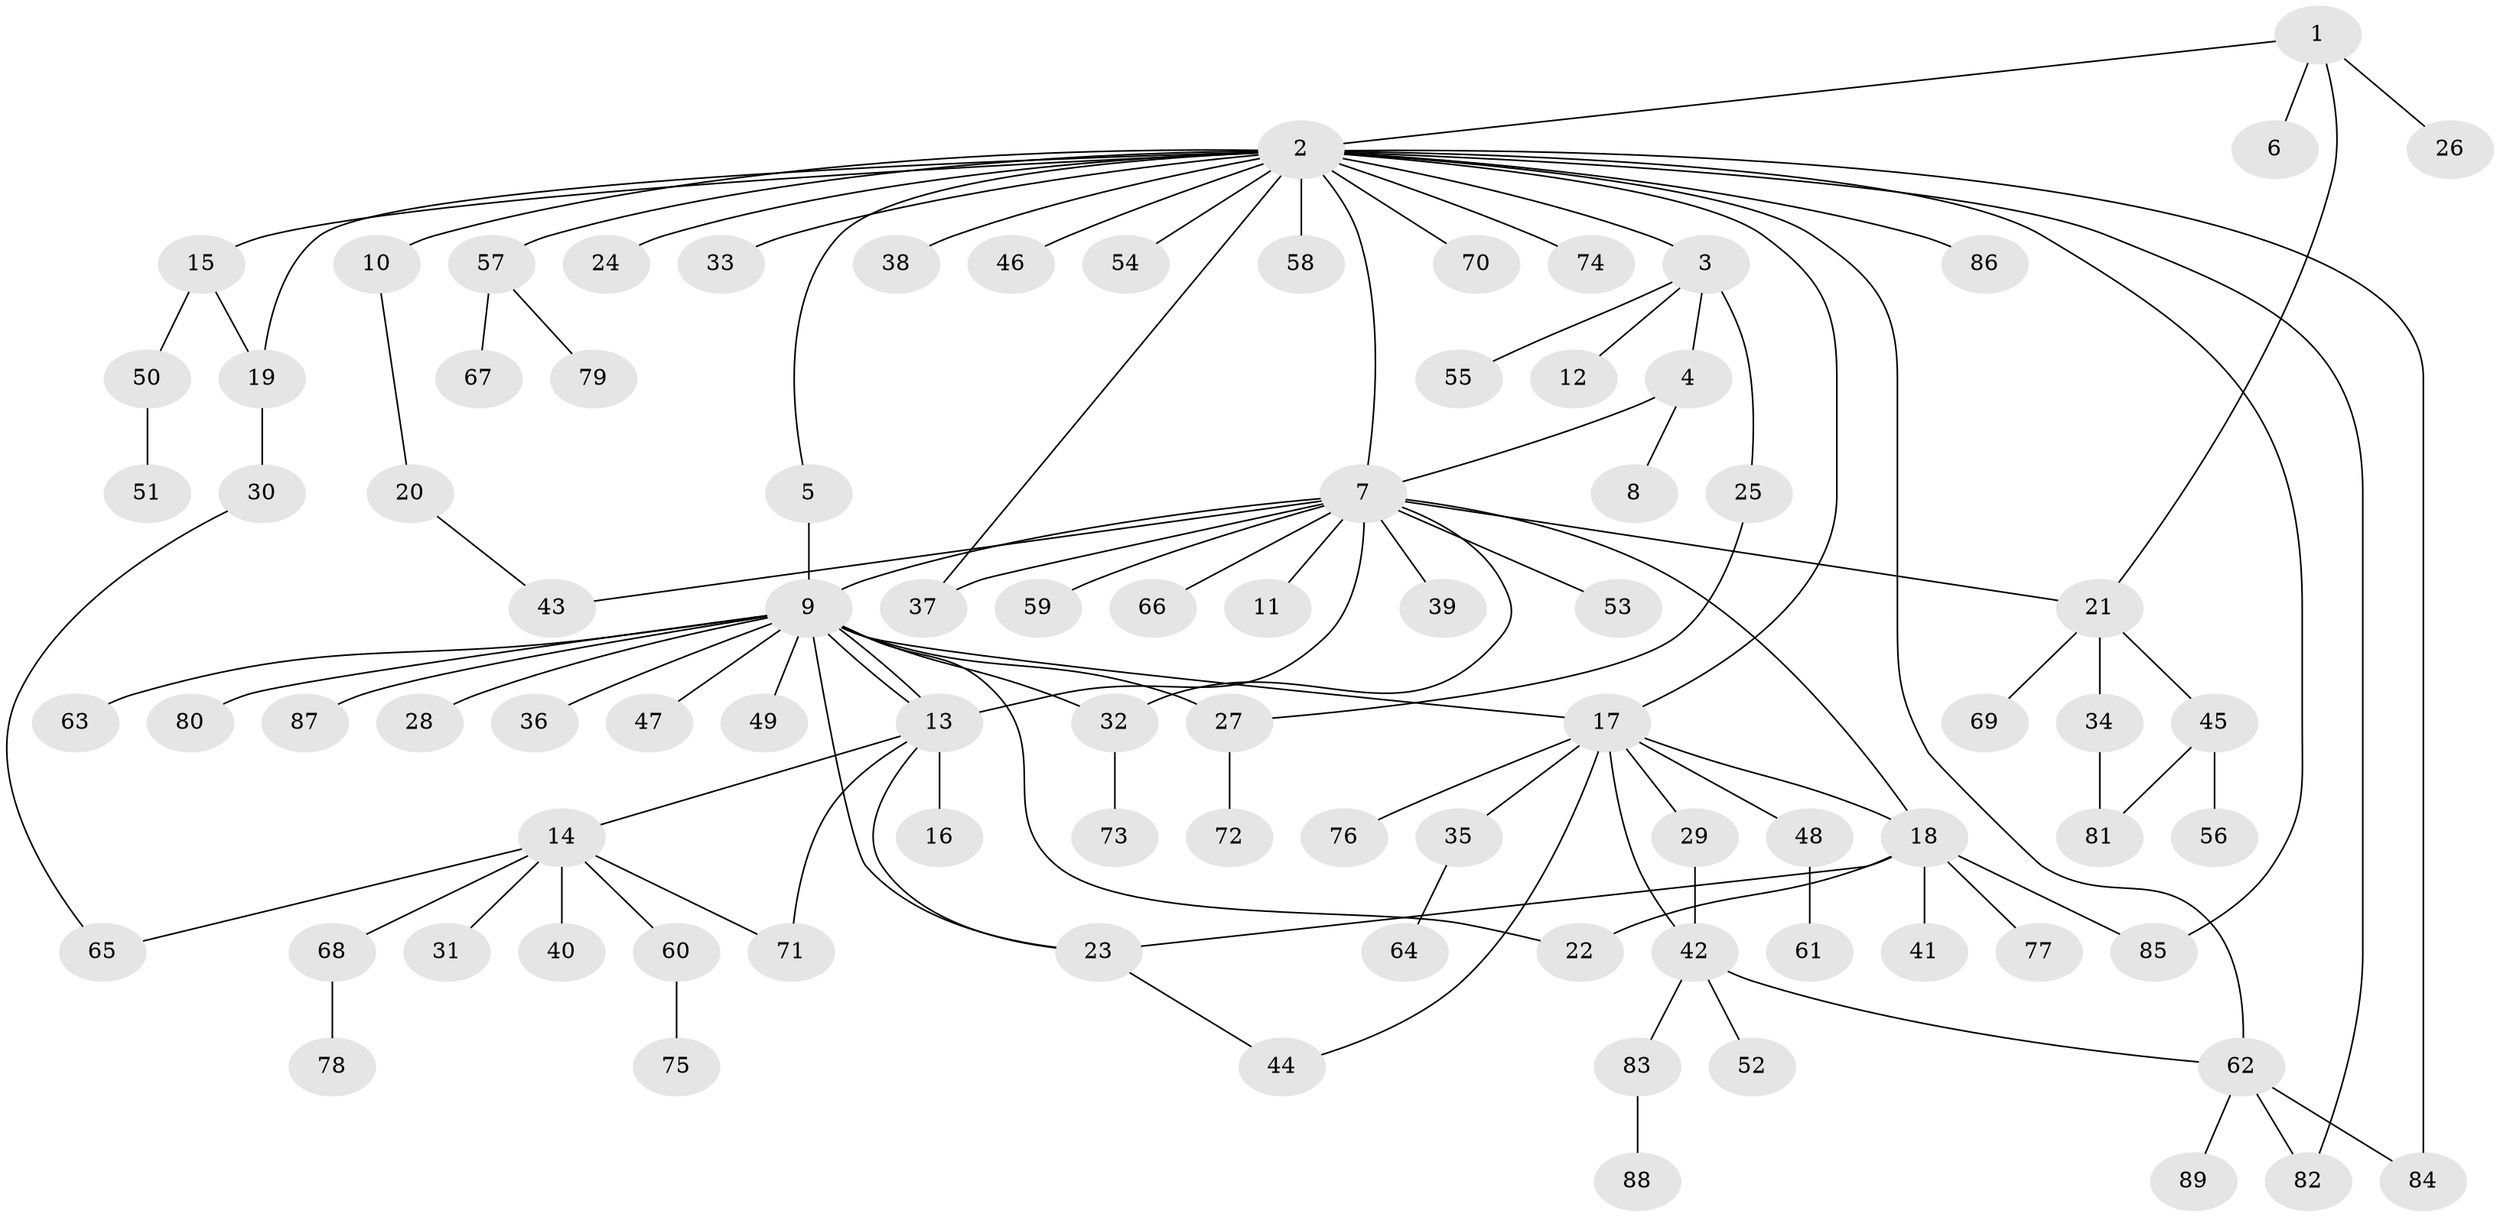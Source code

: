 // Generated by graph-tools (version 1.1) at 2025/01/03/09/25 03:01:55]
// undirected, 89 vertices, 112 edges
graph export_dot {
graph [start="1"]
  node [color=gray90,style=filled];
  1;
  2;
  3;
  4;
  5;
  6;
  7;
  8;
  9;
  10;
  11;
  12;
  13;
  14;
  15;
  16;
  17;
  18;
  19;
  20;
  21;
  22;
  23;
  24;
  25;
  26;
  27;
  28;
  29;
  30;
  31;
  32;
  33;
  34;
  35;
  36;
  37;
  38;
  39;
  40;
  41;
  42;
  43;
  44;
  45;
  46;
  47;
  48;
  49;
  50;
  51;
  52;
  53;
  54;
  55;
  56;
  57;
  58;
  59;
  60;
  61;
  62;
  63;
  64;
  65;
  66;
  67;
  68;
  69;
  70;
  71;
  72;
  73;
  74;
  75;
  76;
  77;
  78;
  79;
  80;
  81;
  82;
  83;
  84;
  85;
  86;
  87;
  88;
  89;
  1 -- 2;
  1 -- 6;
  1 -- 21;
  1 -- 26;
  2 -- 3;
  2 -- 5;
  2 -- 7;
  2 -- 10;
  2 -- 15;
  2 -- 17;
  2 -- 19;
  2 -- 24;
  2 -- 33;
  2 -- 37;
  2 -- 38;
  2 -- 46;
  2 -- 54;
  2 -- 57;
  2 -- 58;
  2 -- 62;
  2 -- 70;
  2 -- 74;
  2 -- 82;
  2 -- 84;
  2 -- 85;
  2 -- 86;
  3 -- 4;
  3 -- 12;
  3 -- 25;
  3 -- 55;
  4 -- 7;
  4 -- 8;
  5 -- 9;
  7 -- 9;
  7 -- 11;
  7 -- 13;
  7 -- 18;
  7 -- 21;
  7 -- 32;
  7 -- 37;
  7 -- 39;
  7 -- 43;
  7 -- 53;
  7 -- 59;
  7 -- 66;
  9 -- 13;
  9 -- 13;
  9 -- 17;
  9 -- 22;
  9 -- 23;
  9 -- 27;
  9 -- 28;
  9 -- 32;
  9 -- 36;
  9 -- 47;
  9 -- 49;
  9 -- 63;
  9 -- 80;
  9 -- 87;
  10 -- 20;
  13 -- 14;
  13 -- 16;
  13 -- 23;
  13 -- 71;
  14 -- 31;
  14 -- 40;
  14 -- 60;
  14 -- 65;
  14 -- 68;
  14 -- 71;
  15 -- 19;
  15 -- 50;
  17 -- 18;
  17 -- 29;
  17 -- 35;
  17 -- 42;
  17 -- 44;
  17 -- 48;
  17 -- 76;
  18 -- 22;
  18 -- 23;
  18 -- 41;
  18 -- 77;
  18 -- 85;
  19 -- 30;
  20 -- 43;
  21 -- 34;
  21 -- 45;
  21 -- 69;
  23 -- 44;
  25 -- 27;
  27 -- 72;
  29 -- 42;
  30 -- 65;
  32 -- 73;
  34 -- 81;
  35 -- 64;
  42 -- 52;
  42 -- 62;
  42 -- 83;
  45 -- 56;
  45 -- 81;
  48 -- 61;
  50 -- 51;
  57 -- 67;
  57 -- 79;
  60 -- 75;
  62 -- 82;
  62 -- 84;
  62 -- 89;
  68 -- 78;
  83 -- 88;
}
